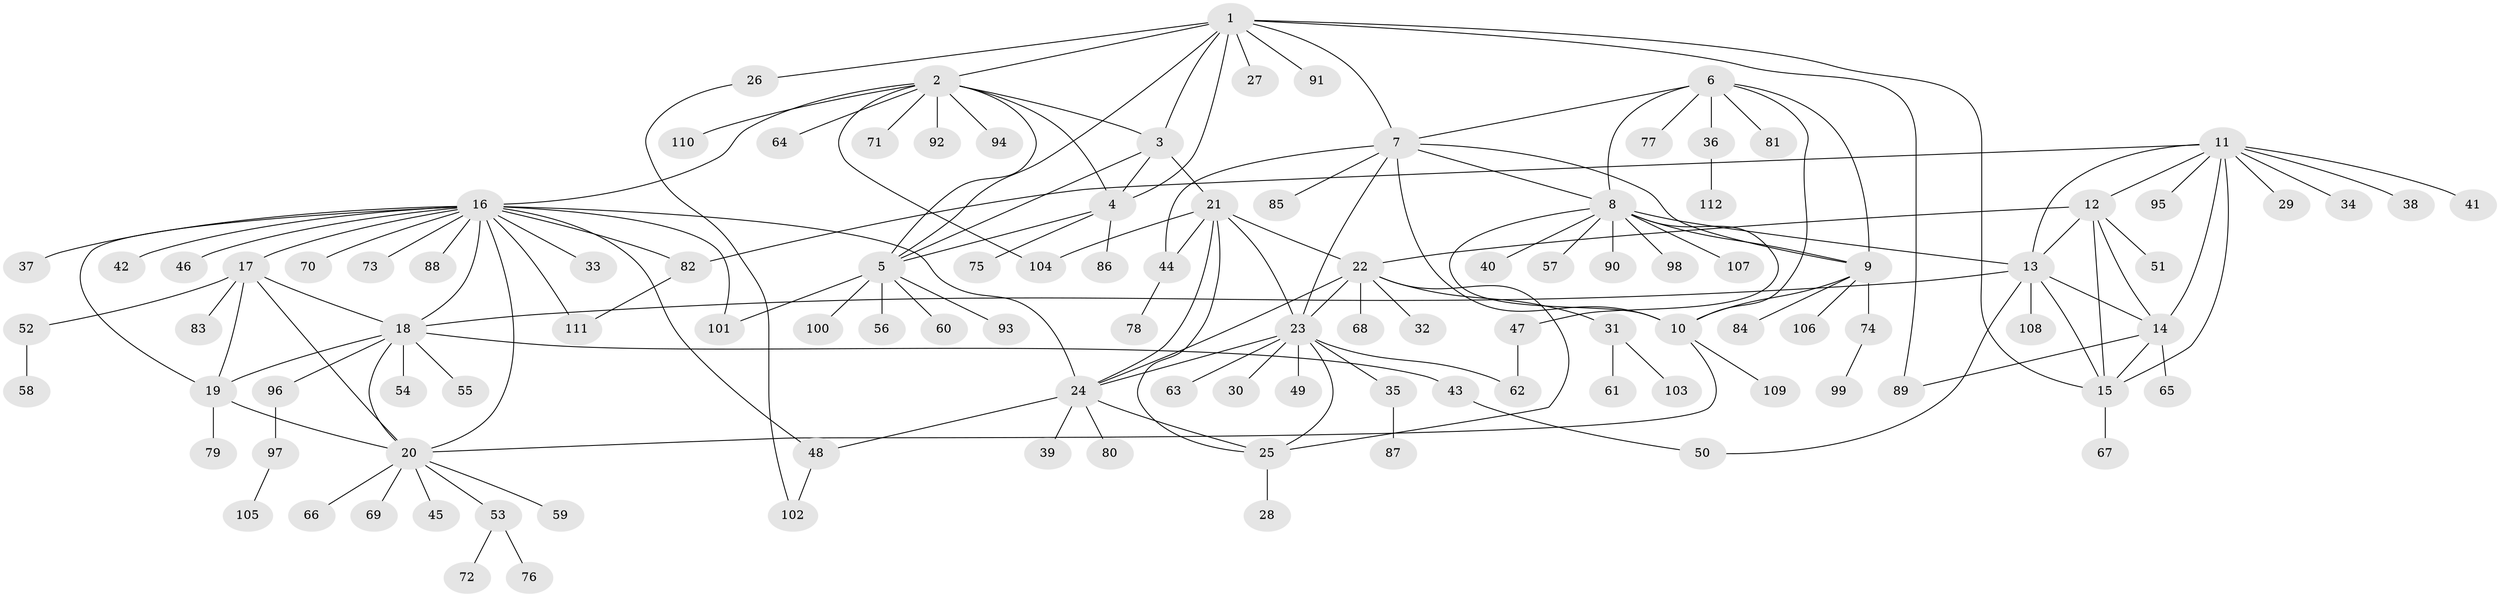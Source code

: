 // Generated by graph-tools (version 1.1) at 2025/02/03/09/25 03:02:51]
// undirected, 112 vertices, 157 edges
graph export_dot {
graph [start="1"]
  node [color=gray90,style=filled];
  1;
  2;
  3;
  4;
  5;
  6;
  7;
  8;
  9;
  10;
  11;
  12;
  13;
  14;
  15;
  16;
  17;
  18;
  19;
  20;
  21;
  22;
  23;
  24;
  25;
  26;
  27;
  28;
  29;
  30;
  31;
  32;
  33;
  34;
  35;
  36;
  37;
  38;
  39;
  40;
  41;
  42;
  43;
  44;
  45;
  46;
  47;
  48;
  49;
  50;
  51;
  52;
  53;
  54;
  55;
  56;
  57;
  58;
  59;
  60;
  61;
  62;
  63;
  64;
  65;
  66;
  67;
  68;
  69;
  70;
  71;
  72;
  73;
  74;
  75;
  76;
  77;
  78;
  79;
  80;
  81;
  82;
  83;
  84;
  85;
  86;
  87;
  88;
  89;
  90;
  91;
  92;
  93;
  94;
  95;
  96;
  97;
  98;
  99;
  100;
  101;
  102;
  103;
  104;
  105;
  106;
  107;
  108;
  109;
  110;
  111;
  112;
  1 -- 2;
  1 -- 3;
  1 -- 4;
  1 -- 5;
  1 -- 7;
  1 -- 15;
  1 -- 26;
  1 -- 27;
  1 -- 89;
  1 -- 91;
  2 -- 3;
  2 -- 4;
  2 -- 5;
  2 -- 16;
  2 -- 64;
  2 -- 71;
  2 -- 92;
  2 -- 94;
  2 -- 104;
  2 -- 110;
  3 -- 4;
  3 -- 5;
  3 -- 21;
  4 -- 5;
  4 -- 75;
  4 -- 86;
  5 -- 56;
  5 -- 60;
  5 -- 93;
  5 -- 100;
  5 -- 101;
  6 -- 7;
  6 -- 8;
  6 -- 9;
  6 -- 10;
  6 -- 36;
  6 -- 77;
  6 -- 81;
  7 -- 8;
  7 -- 9;
  7 -- 10;
  7 -- 23;
  7 -- 44;
  7 -- 85;
  8 -- 9;
  8 -- 10;
  8 -- 13;
  8 -- 40;
  8 -- 47;
  8 -- 57;
  8 -- 90;
  8 -- 98;
  8 -- 107;
  9 -- 10;
  9 -- 74;
  9 -- 84;
  9 -- 106;
  10 -- 20;
  10 -- 109;
  11 -- 12;
  11 -- 13;
  11 -- 14;
  11 -- 15;
  11 -- 29;
  11 -- 34;
  11 -- 38;
  11 -- 41;
  11 -- 82;
  11 -- 95;
  12 -- 13;
  12 -- 14;
  12 -- 15;
  12 -- 22;
  12 -- 51;
  13 -- 14;
  13 -- 15;
  13 -- 18;
  13 -- 50;
  13 -- 108;
  14 -- 15;
  14 -- 65;
  14 -- 89;
  15 -- 67;
  16 -- 17;
  16 -- 18;
  16 -- 19;
  16 -- 20;
  16 -- 24;
  16 -- 33;
  16 -- 37;
  16 -- 42;
  16 -- 46;
  16 -- 48;
  16 -- 70;
  16 -- 73;
  16 -- 82;
  16 -- 88;
  16 -- 101;
  16 -- 111;
  17 -- 18;
  17 -- 19;
  17 -- 20;
  17 -- 52;
  17 -- 83;
  18 -- 19;
  18 -- 20;
  18 -- 43;
  18 -- 54;
  18 -- 55;
  18 -- 96;
  19 -- 20;
  19 -- 79;
  20 -- 45;
  20 -- 53;
  20 -- 59;
  20 -- 66;
  20 -- 69;
  21 -- 22;
  21 -- 23;
  21 -- 24;
  21 -- 25;
  21 -- 44;
  21 -- 104;
  22 -- 23;
  22 -- 24;
  22 -- 25;
  22 -- 31;
  22 -- 32;
  22 -- 68;
  23 -- 24;
  23 -- 25;
  23 -- 30;
  23 -- 35;
  23 -- 49;
  23 -- 62;
  23 -- 63;
  24 -- 25;
  24 -- 39;
  24 -- 48;
  24 -- 80;
  25 -- 28;
  26 -- 102;
  31 -- 61;
  31 -- 103;
  35 -- 87;
  36 -- 112;
  43 -- 50;
  44 -- 78;
  47 -- 62;
  48 -- 102;
  52 -- 58;
  53 -- 72;
  53 -- 76;
  74 -- 99;
  82 -- 111;
  96 -- 97;
  97 -- 105;
}
